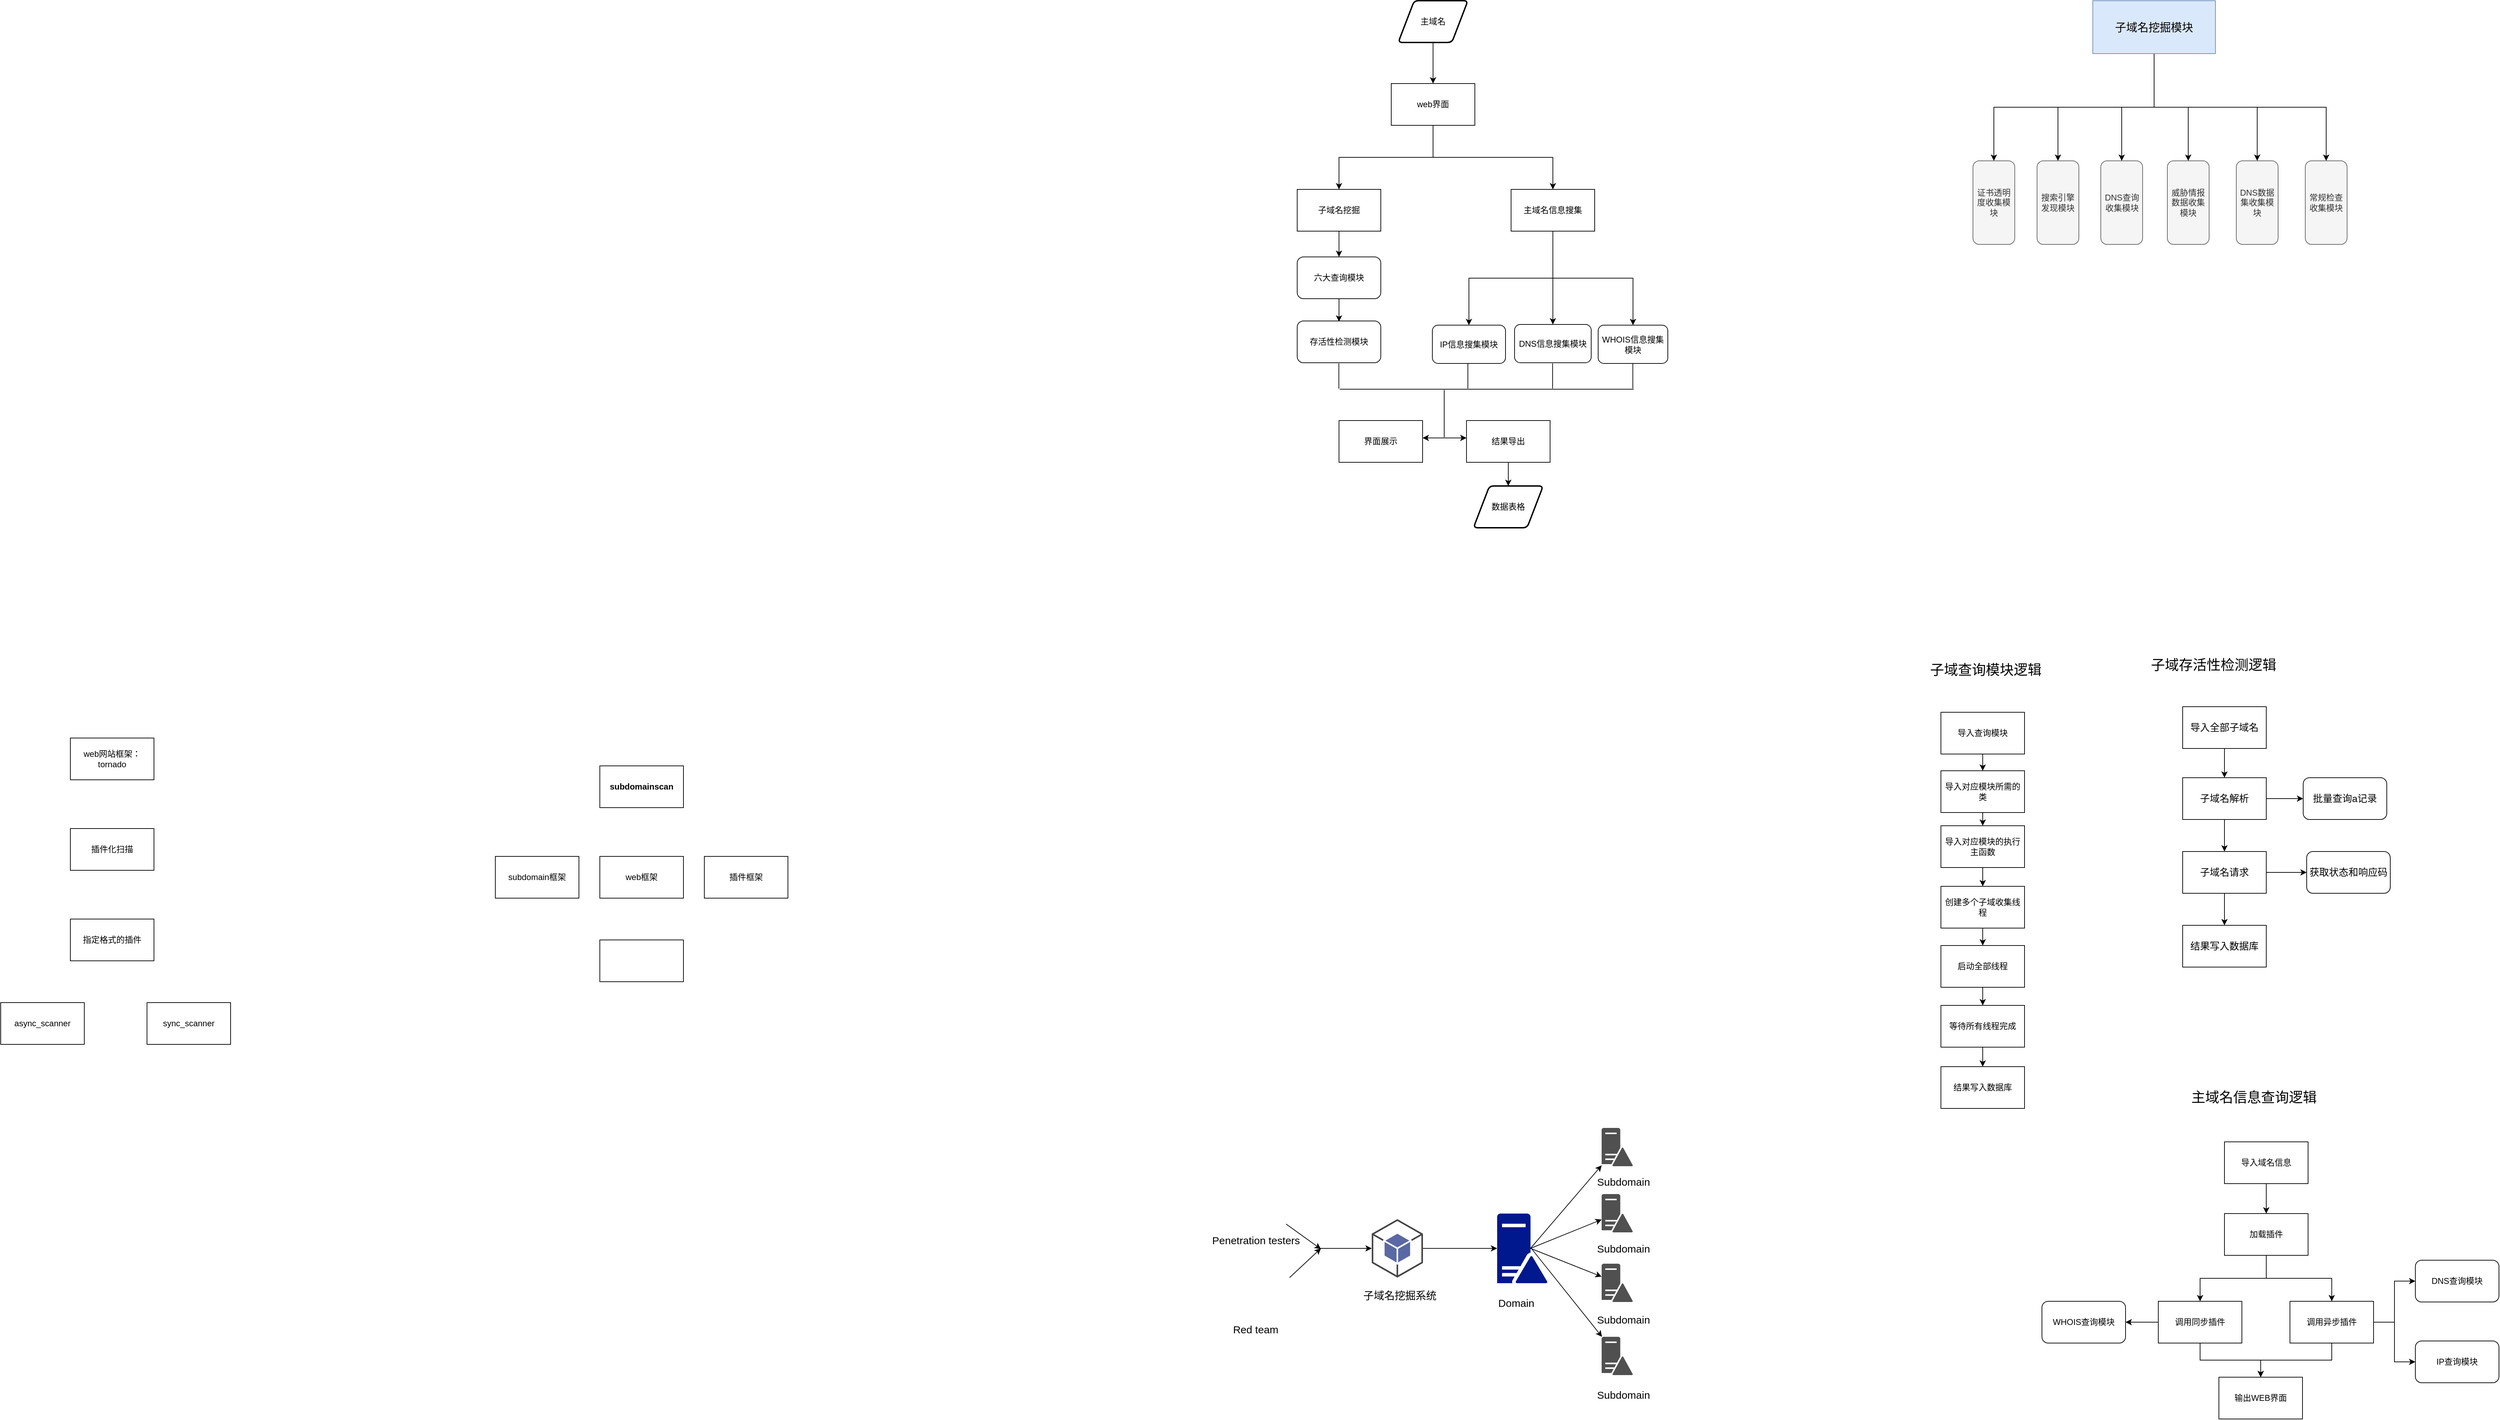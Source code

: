 <mxfile version="14.5.10" type="github">
  <diagram id="-TnqgRemt8iON_DSXshh" name="第 1 页">
    <mxGraphModel dx="1599" dy="2135" grid="0" gridSize="10" guides="1" tooltips="1" connect="1" arrows="0" fold="1" page="1" pageScale="1" pageWidth="827" pageHeight="1169" math="0" shadow="0">
      <root>
        <mxCell id="0" />
        <mxCell id="1" parent="0" />
        <mxCell id="5hHE_V22IZPiuGBWdB13-1" value="subdomain框架" style="rounded=0;whiteSpace=wrap;html=1;" parent="1" vertex="1">
          <mxGeometry x="530" y="350" width="120" height="60" as="geometry" />
        </mxCell>
        <mxCell id="5hHE_V22IZPiuGBWdB13-2" value="&lt;b&gt;subdomainscan&lt;/b&gt;" style="rounded=0;whiteSpace=wrap;html=1;" parent="1" vertex="1">
          <mxGeometry x="680" y="220" width="120" height="60" as="geometry" />
        </mxCell>
        <mxCell id="5hHE_V22IZPiuGBWdB13-3" value="web网站框架：tornado" style="rounded=0;whiteSpace=wrap;html=1;" parent="1" vertex="1">
          <mxGeometry x="-80" y="180" width="120" height="60" as="geometry" />
        </mxCell>
        <mxCell id="5hHE_V22IZPiuGBWdB13-4" value="插件化扫描" style="rounded=0;whiteSpace=wrap;html=1;" parent="1" vertex="1">
          <mxGeometry x="-80" y="310" width="120" height="60" as="geometry" />
        </mxCell>
        <mxCell id="5hHE_V22IZPiuGBWdB13-5" value="指定格式的插件" style="rounded=0;whiteSpace=wrap;html=1;" parent="1" vertex="1">
          <mxGeometry x="-80" y="440" width="120" height="60" as="geometry" />
        </mxCell>
        <mxCell id="5hHE_V22IZPiuGBWdB13-6" value="async_scanner" style="rounded=0;whiteSpace=wrap;html=1;" parent="1" vertex="1">
          <mxGeometry x="-180" y="560" width="120" height="60" as="geometry" />
        </mxCell>
        <mxCell id="5hHE_V22IZPiuGBWdB13-7" value="&lt;span&gt;sync_scanner&lt;/span&gt;" style="rounded=0;whiteSpace=wrap;html=1;" parent="1" vertex="1">
          <mxGeometry x="30" y="560" width="120" height="60" as="geometry" />
        </mxCell>
        <mxCell id="2zgNddeZh391g8JpcmfO-1" value="web框架" style="rounded=0;whiteSpace=wrap;html=1;" parent="1" vertex="1">
          <mxGeometry x="680" y="350" width="120" height="60" as="geometry" />
        </mxCell>
        <mxCell id="2zgNddeZh391g8JpcmfO-2" value="插件框架" style="rounded=0;whiteSpace=wrap;html=1;" parent="1" vertex="1">
          <mxGeometry x="830" y="350" width="120" height="60" as="geometry" />
        </mxCell>
        <mxCell id="2zgNddeZh391g8JpcmfO-3" value="" style="rounded=0;whiteSpace=wrap;html=1;" parent="1" vertex="1">
          <mxGeometry x="680" y="470" width="120" height="60" as="geometry" />
        </mxCell>
        <mxCell id="2zgNddeZh391g8JpcmfO-4" value="" style="shape=image;html=1;verticalAlign=top;verticalLabelPosition=bottom;labelBackgroundColor=#ffffff;imageAspect=0;aspect=fixed;image=https://cdn0.iconfinder.com/data/icons/cyber-security-solid-threat-protection/512/Hacker_anonymous-128.png" parent="1" vertex="1">
          <mxGeometry x="1586" y="799" width="80" height="80" as="geometry" />
        </mxCell>
        <mxCell id="2zgNddeZh391g8JpcmfO-5" value="" style="shape=image;html=1;verticalAlign=top;verticalLabelPosition=bottom;labelBackgroundColor=#ffffff;imageAspect=0;aspect=fixed;image=https://cdn0.iconfinder.com/data/icons/kameleon-free-pack/110/Hacker-128.png" parent="1" vertex="1">
          <mxGeometry x="1572" y="920" width="109" height="109" as="geometry" />
        </mxCell>
        <mxCell id="2zgNddeZh391g8JpcmfO-7" value="" style="aspect=fixed;pointerEvents=1;shadow=0;dashed=0;html=1;strokeColor=none;labelPosition=center;verticalLabelPosition=bottom;verticalAlign=top;align=center;fillColor=#00188D;shape=mxgraph.mscae.enterprise.domain_controller" parent="1" vertex="1">
          <mxGeometry x="1968" y="863" width="72" height="100" as="geometry" />
        </mxCell>
        <mxCell id="2zgNddeZh391g8JpcmfO-9" value="" style="pointerEvents=1;shadow=0;dashed=0;html=1;strokeColor=none;fillColor=#505050;labelPosition=center;verticalLabelPosition=bottom;verticalAlign=top;outlineConnect=0;align=center;shape=mxgraph.office.servers.domain_controller;" parent="1" vertex="1">
          <mxGeometry x="2118" y="740" width="45" height="55" as="geometry" />
        </mxCell>
        <mxCell id="2zgNddeZh391g8JpcmfO-10" value="" style="pointerEvents=1;shadow=0;dashed=0;html=1;strokeColor=none;fillColor=#505050;labelPosition=center;verticalLabelPosition=bottom;verticalAlign=top;outlineConnect=0;align=center;shape=mxgraph.office.servers.domain_controller;" parent="1" vertex="1">
          <mxGeometry x="2118" y="1040" width="45" height="55" as="geometry" />
        </mxCell>
        <mxCell id="2zgNddeZh391g8JpcmfO-11" value="" style="pointerEvents=1;shadow=0;dashed=0;html=1;strokeColor=none;fillColor=#505050;labelPosition=center;verticalLabelPosition=bottom;verticalAlign=top;outlineConnect=0;align=center;shape=mxgraph.office.servers.domain_controller;" parent="1" vertex="1">
          <mxGeometry x="2118" y="935" width="45" height="55" as="geometry" />
        </mxCell>
        <mxCell id="2zgNddeZh391g8JpcmfO-12" value="" style="pointerEvents=1;shadow=0;dashed=0;html=1;strokeColor=none;fillColor=#505050;labelPosition=center;verticalLabelPosition=bottom;verticalAlign=top;outlineConnect=0;align=center;shape=mxgraph.office.servers.domain_controller;" parent="1" vertex="1">
          <mxGeometry x="2118" y="835" width="45" height="55" as="geometry" />
        </mxCell>
        <mxCell id="2zgNddeZh391g8JpcmfO-14" value="" style="outlineConnect=0;dashed=0;verticalLabelPosition=bottom;verticalAlign=top;align=center;html=1;shape=mxgraph.aws3.android;fillColor=#5A69A4;gradientColor=none;" parent="1" vertex="1">
          <mxGeometry x="1788" y="871" width="73.5" height="84" as="geometry" />
        </mxCell>
        <mxCell id="2zgNddeZh391g8JpcmfO-15" value="" style="endArrow=classic;html=1;entryX=0;entryY=0.5;entryDx=0;entryDy=0;entryPerimeter=0;" parent="1" target="2zgNddeZh391g8JpcmfO-14" edge="1">
          <mxGeometry width="50" height="50" relative="1" as="geometry">
            <mxPoint x="1713" y="913" as="sourcePoint" />
            <mxPoint x="1906" y="1030" as="targetPoint" />
          </mxGeometry>
        </mxCell>
        <mxCell id="2zgNddeZh391g8JpcmfO-16" value="" style="endArrow=classic;html=1;exitX=1;exitY=1;exitDx=0;exitDy=0;" parent="1" edge="1">
          <mxGeometry width="50" height="50" relative="1" as="geometry">
            <mxPoint x="1665" y="878" as="sourcePoint" />
            <mxPoint x="1715" y="914" as="targetPoint" />
          </mxGeometry>
        </mxCell>
        <mxCell id="2zgNddeZh391g8JpcmfO-17" value="" style="endArrow=classic;html=1;" parent="1" edge="1">
          <mxGeometry width="50" height="50" relative="1" as="geometry">
            <mxPoint x="1670" y="955" as="sourcePoint" />
            <mxPoint x="1715" y="913" as="targetPoint" />
          </mxGeometry>
        </mxCell>
        <mxCell id="2zgNddeZh391g8JpcmfO-18" value="&lt;font style=&quot;font-size: 15px&quot;&gt;Red team&lt;/font&gt;" style="text;html=1;strokeColor=none;fillColor=none;align=center;verticalAlign=middle;whiteSpace=wrap;rounded=0;" parent="1" vertex="1">
          <mxGeometry x="1570" y="1009" width="103" height="40" as="geometry" />
        </mxCell>
        <mxCell id="2zgNddeZh391g8JpcmfO-19" value="&lt;font style=&quot;font-size: 15px&quot;&gt;Penetration testers&lt;/font&gt;" style="text;whiteSpace=wrap;html=1;" parent="1" vertex="1">
          <mxGeometry x="1557" y="886" width="166.94" height="36.59" as="geometry" />
        </mxCell>
        <mxCell id="2zgNddeZh391g8JpcmfO-22" value="&lt;font style=&quot;font-size: 15px&quot;&gt;子域名挖掘系统&lt;/font&gt;" style="text;html=1;strokeColor=none;fillColor=none;align=center;verticalAlign=middle;whiteSpace=wrap;rounded=0;" parent="1" vertex="1">
          <mxGeometry x="1760" y="970" width="137.25" height="20" as="geometry" />
        </mxCell>
        <mxCell id="2zgNddeZh391g8JpcmfO-24" value="&lt;font style=&quot;font-size: 15px&quot;&gt;Domain&lt;/font&gt;" style="text;html=1;strokeColor=none;fillColor=none;align=center;verticalAlign=middle;whiteSpace=wrap;rounded=0;" parent="1" vertex="1">
          <mxGeometry x="1927" y="981" width="137.25" height="20" as="geometry" />
        </mxCell>
        <mxCell id="2zgNddeZh391g8JpcmfO-26" value="" style="endArrow=classic;html=1;exitX=1;exitY=0.5;exitDx=0;exitDy=0;exitPerimeter=0;entryX=0;entryY=0.5;entryDx=0;entryDy=0;entryPerimeter=0;" parent="1" source="2zgNddeZh391g8JpcmfO-14" target="2zgNddeZh391g8JpcmfO-7" edge="1">
          <mxGeometry width="50" height="50" relative="1" as="geometry">
            <mxPoint x="1945" y="1015" as="sourcePoint" />
            <mxPoint x="1995" y="965" as="targetPoint" />
          </mxGeometry>
        </mxCell>
        <mxCell id="2zgNddeZh391g8JpcmfO-27" value="&lt;font style=&quot;font-size: 15px&quot;&gt;Subdomain&lt;/font&gt;" style="text;html=1;strokeColor=none;fillColor=none;align=center;verticalAlign=middle;whiteSpace=wrap;rounded=0;" parent="1" vertex="1">
          <mxGeometry x="2081" y="807" width="137.25" height="20" as="geometry" />
        </mxCell>
        <mxCell id="2zgNddeZh391g8JpcmfO-29" value="&lt;font style=&quot;font-size: 15px&quot;&gt;Subdomain&lt;/font&gt;" style="text;html=1;strokeColor=none;fillColor=none;align=center;verticalAlign=middle;whiteSpace=wrap;rounded=0;" parent="1" vertex="1">
          <mxGeometry x="2081" y="1005" width="137.25" height="20" as="geometry" />
        </mxCell>
        <mxCell id="2zgNddeZh391g8JpcmfO-30" value="&lt;font style=&quot;font-size: 15px&quot;&gt;Subdomain&lt;/font&gt;" style="text;html=1;strokeColor=none;fillColor=none;align=center;verticalAlign=middle;whiteSpace=wrap;rounded=0;" parent="1" vertex="1">
          <mxGeometry x="2081" y="902.59" width="137.25" height="20" as="geometry" />
        </mxCell>
        <mxCell id="2zgNddeZh391g8JpcmfO-31" value="&lt;font style=&quot;font-size: 15px&quot;&gt;Subdomain&lt;/font&gt;" style="text;html=1;strokeColor=none;fillColor=none;align=center;verticalAlign=middle;whiteSpace=wrap;rounded=0;" parent="1" vertex="1">
          <mxGeometry x="2081" y="1113" width="137.25" height="20" as="geometry" />
        </mxCell>
        <mxCell id="2zgNddeZh391g8JpcmfO-32" value="" style="endArrow=classic;html=1;exitX=0.665;exitY=0.5;exitDx=0;exitDy=0;exitPerimeter=0;" parent="1" source="2zgNddeZh391g8JpcmfO-7" target="2zgNddeZh391g8JpcmfO-9" edge="1">
          <mxGeometry width="50" height="50" relative="1" as="geometry">
            <mxPoint x="1748" y="1127" as="sourcePoint" />
            <mxPoint x="1798" y="1077" as="targetPoint" />
          </mxGeometry>
        </mxCell>
        <mxCell id="2zgNddeZh391g8JpcmfO-33" value="" style="endArrow=classic;html=1;exitX=0.665;exitY=0.5;exitDx=0;exitDy=0;exitPerimeter=0;" parent="1" source="2zgNddeZh391g8JpcmfO-7" target="2zgNddeZh391g8JpcmfO-12" edge="1">
          <mxGeometry width="50" height="50" relative="1" as="geometry">
            <mxPoint x="1849" y="1103" as="sourcePoint" />
            <mxPoint x="1899" y="1053" as="targetPoint" />
          </mxGeometry>
        </mxCell>
        <mxCell id="2zgNddeZh391g8JpcmfO-34" value="" style="endArrow=classic;html=1;exitX=0.665;exitY=0.5;exitDx=0;exitDy=0;exitPerimeter=0;" parent="1" source="2zgNddeZh391g8JpcmfO-7" target="2zgNddeZh391g8JpcmfO-11" edge="1">
          <mxGeometry width="50" height="50" relative="1" as="geometry">
            <mxPoint x="1846" y="1101" as="sourcePoint" />
            <mxPoint x="1896" y="1051" as="targetPoint" />
          </mxGeometry>
        </mxCell>
        <mxCell id="2zgNddeZh391g8JpcmfO-35" value="" style="endArrow=classic;html=1;" parent="1" target="2zgNddeZh391g8JpcmfO-10" edge="1">
          <mxGeometry width="50" height="50" relative="1" as="geometry">
            <mxPoint x="2017" y="913" as="sourcePoint" />
            <mxPoint x="1880" y="1033" as="targetPoint" />
          </mxGeometry>
        </mxCell>
        <mxCell id="FTzmyQGYdH0gRvFszx5Y-32" style="edgeStyle=orthogonalEdgeStyle;rounded=0;orthogonalLoop=1;jettySize=auto;html=1;exitX=0.5;exitY=1;exitDx=0;exitDy=0;" edge="1" parent="1" source="FTzmyQGYdH0gRvFszx5Y-19" target="FTzmyQGYdH0gRvFszx5Y-21">
          <mxGeometry relative="1" as="geometry" />
        </mxCell>
        <mxCell id="FTzmyQGYdH0gRvFszx5Y-33" style="edgeStyle=orthogonalEdgeStyle;rounded=0;orthogonalLoop=1;jettySize=auto;html=1;exitX=0.5;exitY=1;exitDx=0;exitDy=0;" edge="1" parent="1" source="FTzmyQGYdH0gRvFszx5Y-19" target="FTzmyQGYdH0gRvFszx5Y-20">
          <mxGeometry relative="1" as="geometry" />
        </mxCell>
        <mxCell id="FTzmyQGYdH0gRvFszx5Y-19" value="web界面" style="rounded=0;whiteSpace=wrap;html=1;" vertex="1" parent="1">
          <mxGeometry x="1816" y="-760" width="120" height="60" as="geometry" />
        </mxCell>
        <mxCell id="FTzmyQGYdH0gRvFszx5Y-42" style="edgeStyle=orthogonalEdgeStyle;rounded=0;orthogonalLoop=1;jettySize=auto;html=1;entryX=0.5;entryY=0;entryDx=0;entryDy=0;" edge="1" parent="1" source="FTzmyQGYdH0gRvFszx5Y-20" target="FTzmyQGYdH0gRvFszx5Y-41">
          <mxGeometry relative="1" as="geometry" />
        </mxCell>
        <mxCell id="FTzmyQGYdH0gRvFszx5Y-20" value="子域名挖掘" style="rounded=0;whiteSpace=wrap;html=1;" vertex="1" parent="1">
          <mxGeometry x="1681" y="-608" width="120" height="60" as="geometry" />
        </mxCell>
        <mxCell id="FTzmyQGYdH0gRvFszx5Y-38" style="edgeStyle=orthogonalEdgeStyle;rounded=0;orthogonalLoop=1;jettySize=auto;html=1;exitX=0.5;exitY=1;exitDx=0;exitDy=0;" edge="1" parent="1" source="FTzmyQGYdH0gRvFszx5Y-21" target="FTzmyQGYdH0gRvFszx5Y-35">
          <mxGeometry relative="1" as="geometry" />
        </mxCell>
        <mxCell id="FTzmyQGYdH0gRvFszx5Y-39" style="edgeStyle=orthogonalEdgeStyle;rounded=0;orthogonalLoop=1;jettySize=auto;html=1;entryX=0.5;entryY=0;entryDx=0;entryDy=0;" edge="1" parent="1" source="FTzmyQGYdH0gRvFszx5Y-21" target="FTzmyQGYdH0gRvFszx5Y-36">
          <mxGeometry relative="1" as="geometry" />
        </mxCell>
        <mxCell id="FTzmyQGYdH0gRvFszx5Y-40" style="edgeStyle=orthogonalEdgeStyle;rounded=0;orthogonalLoop=1;jettySize=auto;html=1;exitX=0.5;exitY=1;exitDx=0;exitDy=0;" edge="1" parent="1" source="FTzmyQGYdH0gRvFszx5Y-21" target="FTzmyQGYdH0gRvFszx5Y-37">
          <mxGeometry relative="1" as="geometry" />
        </mxCell>
        <mxCell id="FTzmyQGYdH0gRvFszx5Y-21" value="主域名信息搜集" style="rounded=0;whiteSpace=wrap;html=1;" vertex="1" parent="1">
          <mxGeometry x="1988" y="-608" width="120" height="60" as="geometry" />
        </mxCell>
        <mxCell id="FTzmyQGYdH0gRvFszx5Y-50" style="edgeStyle=orthogonalEdgeStyle;rounded=0;orthogonalLoop=1;jettySize=auto;html=1;entryX=0.5;entryY=0;entryDx=0;entryDy=0;" edge="1" parent="1" source="FTzmyQGYdH0gRvFszx5Y-23" target="FTzmyQGYdH0gRvFszx5Y-49">
          <mxGeometry relative="1" as="geometry" />
        </mxCell>
        <mxCell id="FTzmyQGYdH0gRvFszx5Y-23" value="结果导出" style="rounded=0;whiteSpace=wrap;html=1;" vertex="1" parent="1">
          <mxGeometry x="1924" y="-276" width="120" height="60" as="geometry" />
        </mxCell>
        <mxCell id="FTzmyQGYdH0gRvFszx5Y-24" value="界面展示" style="rounded=0;whiteSpace=wrap;html=1;" vertex="1" parent="1">
          <mxGeometry x="1741" y="-276" width="120" height="60" as="geometry" />
        </mxCell>
        <mxCell id="FTzmyQGYdH0gRvFszx5Y-31" style="edgeStyle=orthogonalEdgeStyle;rounded=0;orthogonalLoop=1;jettySize=auto;html=1;entryX=0.5;entryY=0;entryDx=0;entryDy=0;" edge="1" parent="1" source="FTzmyQGYdH0gRvFszx5Y-26" target="FTzmyQGYdH0gRvFszx5Y-19">
          <mxGeometry relative="1" as="geometry" />
        </mxCell>
        <mxCell id="FTzmyQGYdH0gRvFszx5Y-26" value="主域名" style="shape=parallelogram;html=1;strokeWidth=2;perimeter=parallelogramPerimeter;whiteSpace=wrap;rounded=1;arcSize=12;size=0.23;" vertex="1" parent="1">
          <mxGeometry x="1826" y="-879" width="100" height="60" as="geometry" />
        </mxCell>
        <mxCell id="FTzmyQGYdH0gRvFszx5Y-35" value="IP信息搜集模块" style="rounded=1;whiteSpace=wrap;html=1;" vertex="1" parent="1">
          <mxGeometry x="1875" y="-413" width="105" height="55" as="geometry" />
        </mxCell>
        <mxCell id="FTzmyQGYdH0gRvFszx5Y-36" value="DNS信息搜集模块" style="rounded=1;whiteSpace=wrap;html=1;" vertex="1" parent="1">
          <mxGeometry x="1993" y="-414" width="110" height="55" as="geometry" />
        </mxCell>
        <mxCell id="FTzmyQGYdH0gRvFszx5Y-37" value="WHOIS信息搜集模块" style="rounded=1;whiteSpace=wrap;html=1;" vertex="1" parent="1">
          <mxGeometry x="2113" y="-413" width="100" height="55" as="geometry" />
        </mxCell>
        <mxCell id="FTzmyQGYdH0gRvFszx5Y-43" style="edgeStyle=orthogonalEdgeStyle;rounded=0;orthogonalLoop=1;jettySize=auto;html=1;" edge="1" parent="1" source="FTzmyQGYdH0gRvFszx5Y-41">
          <mxGeometry relative="1" as="geometry">
            <mxPoint x="1741" y="-418" as="targetPoint" />
          </mxGeometry>
        </mxCell>
        <mxCell id="FTzmyQGYdH0gRvFszx5Y-41" value="六大查询模块" style="rounded=1;whiteSpace=wrap;html=1;" vertex="1" parent="1">
          <mxGeometry x="1681" y="-511" width="120" height="60" as="geometry" />
        </mxCell>
        <mxCell id="FTzmyQGYdH0gRvFszx5Y-49" value="数据表格" style="shape=parallelogram;html=1;strokeWidth=2;perimeter=parallelogramPerimeter;whiteSpace=wrap;rounded=1;arcSize=12;size=0.23;" vertex="1" parent="1">
          <mxGeometry x="1934" y="-182" width="100" height="60" as="geometry" />
        </mxCell>
        <mxCell id="FTzmyQGYdH0gRvFszx5Y-52" value="" style="endArrow=none;html=1;" edge="1" parent="1">
          <mxGeometry width="50" height="50" relative="1" as="geometry">
            <mxPoint x="1892" y="-252" as="sourcePoint" />
            <mxPoint x="1892" y="-320" as="targetPoint" />
          </mxGeometry>
        </mxCell>
        <mxCell id="FTzmyQGYdH0gRvFszx5Y-57" value="" style="endArrow=none;html=1;strokeColor=#000000;" edge="1" parent="1">
          <mxGeometry width="50" height="50" relative="1" as="geometry">
            <mxPoint x="1742" y="-321" as="sourcePoint" />
            <mxPoint x="2164" y="-321" as="targetPoint" />
          </mxGeometry>
        </mxCell>
        <mxCell id="FTzmyQGYdH0gRvFszx5Y-58" value="" style="endArrow=none;html=1;strokeColor=#000000;" edge="1" parent="1">
          <mxGeometry width="50" height="50" relative="1" as="geometry">
            <mxPoint x="1926" y="-322" as="sourcePoint" />
            <mxPoint x="1926" y="-358" as="targetPoint" />
          </mxGeometry>
        </mxCell>
        <mxCell id="FTzmyQGYdH0gRvFszx5Y-59" value="" style="endArrow=none;html=1;strokeColor=#000000;" edge="1" parent="1">
          <mxGeometry width="50" height="50" relative="1" as="geometry">
            <mxPoint x="2162.76" y="-322" as="sourcePoint" />
            <mxPoint x="2162.76" y="-358" as="targetPoint" />
          </mxGeometry>
        </mxCell>
        <mxCell id="FTzmyQGYdH0gRvFszx5Y-60" value="" style="endArrow=none;html=1;strokeColor=#000000;" edge="1" parent="1">
          <mxGeometry width="50" height="50" relative="1" as="geometry">
            <mxPoint x="2047.58" y="-322" as="sourcePoint" />
            <mxPoint x="2047.58" y="-358" as="targetPoint" />
          </mxGeometry>
        </mxCell>
        <mxCell id="FTzmyQGYdH0gRvFszx5Y-61" value="" style="endArrow=none;html=1;strokeColor=#000000;" edge="1" parent="1">
          <mxGeometry width="50" height="50" relative="1" as="geometry">
            <mxPoint x="1740.8" y="-322" as="sourcePoint" />
            <mxPoint x="1740.8" y="-358" as="targetPoint" />
          </mxGeometry>
        </mxCell>
        <mxCell id="FTzmyQGYdH0gRvFszx5Y-62" value="" style="endArrow=classic;html=1;strokeColor=#000000;" edge="1" parent="1">
          <mxGeometry width="50" height="50" relative="1" as="geometry">
            <mxPoint x="1898" y="-251" as="sourcePoint" />
            <mxPoint x="1861" y="-251" as="targetPoint" />
          </mxGeometry>
        </mxCell>
        <mxCell id="FTzmyQGYdH0gRvFszx5Y-63" value="" style="endArrow=classic;html=1;strokeColor=#000000;" edge="1" parent="1">
          <mxGeometry width="50" height="50" relative="1" as="geometry">
            <mxPoint x="1887" y="-251" as="sourcePoint" />
            <mxPoint x="1924" y="-251" as="targetPoint" />
          </mxGeometry>
        </mxCell>
        <mxCell id="FTzmyQGYdH0gRvFszx5Y-64" value="证书透明度收集模块" style="rounded=1;whiteSpace=wrap;html=1;direction=south;fillColor=#f5f5f5;strokeColor=#666666;fontColor=#333333;" vertex="1" parent="1">
          <mxGeometry x="2651" y="-649" width="60" height="120" as="geometry" />
        </mxCell>
        <mxCell id="FTzmyQGYdH0gRvFszx5Y-72" style="edgeStyle=elbowEdgeStyle;rounded=0;orthogonalLoop=1;jettySize=auto;html=1;exitX=0.5;exitY=1;exitDx=0;exitDy=0;entryX=0;entryY=0.5;entryDx=0;entryDy=0;startArrow=none;startFill=0;endArrow=classic;endFill=1;strokeColor=#000000;elbow=vertical;" edge="1" parent="1" source="FTzmyQGYdH0gRvFszx5Y-65" target="FTzmyQGYdH0gRvFszx5Y-64">
          <mxGeometry relative="1" as="geometry" />
        </mxCell>
        <mxCell id="FTzmyQGYdH0gRvFszx5Y-73" style="edgeStyle=elbowEdgeStyle;rounded=0;orthogonalLoop=1;jettySize=auto;elbow=vertical;html=1;exitX=0.5;exitY=1;exitDx=0;exitDy=0;entryX=0;entryY=0.5;entryDx=0;entryDy=0;startArrow=none;startFill=0;endArrow=classic;endFill=1;strokeColor=#000000;" edge="1" parent="1" source="FTzmyQGYdH0gRvFszx5Y-65" target="FTzmyQGYdH0gRvFszx5Y-70">
          <mxGeometry relative="1" as="geometry" />
        </mxCell>
        <mxCell id="FTzmyQGYdH0gRvFszx5Y-74" style="edgeStyle=elbowEdgeStyle;rounded=0;orthogonalLoop=1;jettySize=auto;elbow=vertical;html=1;exitX=0.5;exitY=1;exitDx=0;exitDy=0;entryX=0;entryY=0.5;entryDx=0;entryDy=0;startArrow=none;startFill=0;endArrow=classic;endFill=1;strokeColor=#000000;" edge="1" parent="1" source="FTzmyQGYdH0gRvFszx5Y-65" target="FTzmyQGYdH0gRvFszx5Y-69">
          <mxGeometry relative="1" as="geometry" />
        </mxCell>
        <mxCell id="FTzmyQGYdH0gRvFszx5Y-75" style="edgeStyle=elbowEdgeStyle;rounded=0;orthogonalLoop=1;jettySize=auto;elbow=vertical;html=1;exitX=0.5;exitY=1;exitDx=0;exitDy=0;startArrow=none;startFill=0;endArrow=classic;endFill=1;strokeColor=#000000;" edge="1" parent="1" source="FTzmyQGYdH0gRvFszx5Y-65" target="FTzmyQGYdH0gRvFszx5Y-68">
          <mxGeometry relative="1" as="geometry" />
        </mxCell>
        <mxCell id="FTzmyQGYdH0gRvFszx5Y-76" style="edgeStyle=elbowEdgeStyle;rounded=0;orthogonalLoop=1;jettySize=auto;elbow=vertical;html=1;exitX=0.5;exitY=1;exitDx=0;exitDy=0;startArrow=none;startFill=0;endArrow=classic;endFill=1;strokeColor=#000000;" edge="1" parent="1" source="FTzmyQGYdH0gRvFszx5Y-65" target="FTzmyQGYdH0gRvFszx5Y-67">
          <mxGeometry relative="1" as="geometry" />
        </mxCell>
        <mxCell id="FTzmyQGYdH0gRvFszx5Y-77" style="edgeStyle=elbowEdgeStyle;rounded=0;orthogonalLoop=1;jettySize=auto;elbow=vertical;html=1;exitX=0.5;exitY=1;exitDx=0;exitDy=0;entryX=0;entryY=0.5;entryDx=0;entryDy=0;startArrow=none;startFill=0;endArrow=classic;endFill=1;strokeColor=#000000;" edge="1" parent="1" source="FTzmyQGYdH0gRvFszx5Y-65" target="FTzmyQGYdH0gRvFszx5Y-66">
          <mxGeometry relative="1" as="geometry" />
        </mxCell>
        <mxCell id="FTzmyQGYdH0gRvFszx5Y-65" value="&lt;span&gt;&lt;font style=&quot;font-size: 16px&quot;&gt;子域名挖掘模块&lt;/font&gt;&lt;/span&gt;" style="rounded=0;whiteSpace=wrap;html=1;fillColor=#dae8fc;strokeColor=#6c8ebf;" vertex="1" parent="1">
          <mxGeometry x="2823" y="-879" width="176" height="76" as="geometry" />
        </mxCell>
        <mxCell id="FTzmyQGYdH0gRvFszx5Y-66" value="常规检查收集模块" style="rounded=1;whiteSpace=wrap;html=1;direction=south;fillColor=#f5f5f5;strokeColor=#666666;fontColor=#333333;" vertex="1" parent="1">
          <mxGeometry x="3128" y="-649" width="60" height="120" as="geometry" />
        </mxCell>
        <mxCell id="FTzmyQGYdH0gRvFszx5Y-67" value="&lt;span style=&quot;font-weight: normal&quot;&gt;DNS数据集收集模块&lt;/span&gt;" style="rounded=1;whiteSpace=wrap;html=1;fontStyle=1;direction=south;fillColor=#f5f5f5;strokeColor=#666666;fontColor=#333333;" vertex="1" parent="1">
          <mxGeometry x="3029" y="-649" width="60" height="120" as="geometry" />
        </mxCell>
        <mxCell id="FTzmyQGYdH0gRvFszx5Y-68" value="威胁情报数据收集模块" style="rounded=1;whiteSpace=wrap;html=1;fontStyle=0;direction=south;fillColor=#f5f5f5;strokeColor=#666666;fontColor=#333333;" vertex="1" parent="1">
          <mxGeometry x="2930" y="-649" width="60" height="120" as="geometry" />
        </mxCell>
        <mxCell id="FTzmyQGYdH0gRvFszx5Y-69" value="DNS查询收集模块" style="rounded=1;whiteSpace=wrap;html=1;direction=south;fillColor=#f5f5f5;strokeColor=#666666;fontColor=#333333;" vertex="1" parent="1">
          <mxGeometry x="2834.5" y="-649" width="60" height="120" as="geometry" />
        </mxCell>
        <mxCell id="FTzmyQGYdH0gRvFszx5Y-70" value="搜索引擎发现模块" style="rounded=1;whiteSpace=wrap;html=1;fontStyle=0;direction=south;fillColor=#f5f5f5;strokeColor=#666666;fontColor=#333333;" vertex="1" parent="1">
          <mxGeometry x="2743" y="-649" width="60" height="120" as="geometry" />
        </mxCell>
        <mxCell id="FTzmyQGYdH0gRvFszx5Y-78" value="&lt;span&gt;存活性检测模块&lt;/span&gt;" style="rounded=1;whiteSpace=wrap;html=1;" vertex="1" parent="1">
          <mxGeometry x="1681" y="-419" width="120" height="60" as="geometry" />
        </mxCell>
        <mxCell id="FTzmyQGYdH0gRvFszx5Y-100" style="edgeStyle=elbowEdgeStyle;rounded=0;orthogonalLoop=1;jettySize=auto;elbow=vertical;html=1;exitX=0.5;exitY=1;exitDx=0;exitDy=0;entryX=0.5;entryY=0;entryDx=0;entryDy=0;startArrow=none;startFill=0;endArrow=classic;endFill=1;strokeColor=#000000;" edge="1" parent="1" source="FTzmyQGYdH0gRvFszx5Y-79" target="FTzmyQGYdH0gRvFszx5Y-81">
          <mxGeometry relative="1" as="geometry" />
        </mxCell>
        <mxCell id="FTzmyQGYdH0gRvFszx5Y-79" value="导入查询模块" style="rounded=0;whiteSpace=wrap;html=1;" vertex="1" parent="1">
          <mxGeometry x="2605" y="143" width="120" height="60" as="geometry" />
        </mxCell>
        <mxCell id="FTzmyQGYdH0gRvFszx5Y-102" style="edgeStyle=elbowEdgeStyle;rounded=0;orthogonalLoop=1;jettySize=auto;elbow=vertical;html=1;exitX=0.5;exitY=1;exitDx=0;exitDy=0;startArrow=none;startFill=0;endArrow=classic;endFill=1;strokeColor=#000000;" edge="1" parent="1" source="FTzmyQGYdH0gRvFszx5Y-80" target="FTzmyQGYdH0gRvFszx5Y-82">
          <mxGeometry relative="1" as="geometry" />
        </mxCell>
        <mxCell id="FTzmyQGYdH0gRvFszx5Y-80" value="导入对应模块的执行主函数" style="rounded=0;whiteSpace=wrap;html=1;" vertex="1" parent="1">
          <mxGeometry x="2605" y="306" width="120" height="60" as="geometry" />
        </mxCell>
        <mxCell id="FTzmyQGYdH0gRvFszx5Y-101" style="edgeStyle=elbowEdgeStyle;rounded=0;orthogonalLoop=1;jettySize=auto;elbow=vertical;html=1;exitX=0.5;exitY=1;exitDx=0;exitDy=0;entryX=0.5;entryY=0;entryDx=0;entryDy=0;startArrow=none;startFill=0;endArrow=classic;endFill=1;strokeColor=#000000;" edge="1" parent="1" source="FTzmyQGYdH0gRvFszx5Y-81" target="FTzmyQGYdH0gRvFszx5Y-80">
          <mxGeometry relative="1" as="geometry" />
        </mxCell>
        <mxCell id="FTzmyQGYdH0gRvFszx5Y-81" value="导入对应模块所需的类" style="rounded=0;whiteSpace=wrap;html=1;" vertex="1" parent="1">
          <mxGeometry x="2605" y="227" width="120" height="60" as="geometry" />
        </mxCell>
        <mxCell id="FTzmyQGYdH0gRvFszx5Y-103" style="edgeStyle=elbowEdgeStyle;rounded=0;orthogonalLoop=1;jettySize=auto;elbow=vertical;html=1;exitX=0.5;exitY=1;exitDx=0;exitDy=0;entryX=0.5;entryY=0;entryDx=0;entryDy=0;startArrow=none;startFill=0;endArrow=classic;endFill=1;strokeColor=#000000;" edge="1" parent="1" source="FTzmyQGYdH0gRvFszx5Y-82" target="FTzmyQGYdH0gRvFszx5Y-83">
          <mxGeometry relative="1" as="geometry" />
        </mxCell>
        <mxCell id="FTzmyQGYdH0gRvFszx5Y-82" value="创建多个子域收集线程" style="rounded=0;whiteSpace=wrap;html=1;" vertex="1" parent="1">
          <mxGeometry x="2605" y="393" width="120" height="60" as="geometry" />
        </mxCell>
        <mxCell id="FTzmyQGYdH0gRvFszx5Y-104" style="edgeStyle=elbowEdgeStyle;rounded=0;orthogonalLoop=1;jettySize=auto;elbow=vertical;html=1;exitX=0.5;exitY=1;exitDx=0;exitDy=0;entryX=0.5;entryY=0;entryDx=0;entryDy=0;startArrow=none;startFill=0;endArrow=classic;endFill=1;strokeColor=#000000;" edge="1" parent="1" source="FTzmyQGYdH0gRvFszx5Y-83" target="FTzmyQGYdH0gRvFszx5Y-84">
          <mxGeometry relative="1" as="geometry" />
        </mxCell>
        <mxCell id="FTzmyQGYdH0gRvFszx5Y-83" value="启动全部线程" style="rounded=0;whiteSpace=wrap;html=1;" vertex="1" parent="1">
          <mxGeometry x="2605" y="478" width="120" height="60" as="geometry" />
        </mxCell>
        <mxCell id="FTzmyQGYdH0gRvFszx5Y-105" style="edgeStyle=elbowEdgeStyle;rounded=0;orthogonalLoop=1;jettySize=auto;elbow=vertical;html=1;exitX=0.5;exitY=1;exitDx=0;exitDy=0;entryX=0.5;entryY=0;entryDx=0;entryDy=0;startArrow=none;startFill=0;endArrow=classic;endFill=1;strokeColor=#000000;" edge="1" parent="1" source="FTzmyQGYdH0gRvFszx5Y-84" target="FTzmyQGYdH0gRvFszx5Y-85">
          <mxGeometry relative="1" as="geometry" />
        </mxCell>
        <mxCell id="FTzmyQGYdH0gRvFszx5Y-84" value="等待所有线程完成" style="rounded=0;whiteSpace=wrap;html=1;" vertex="1" parent="1">
          <mxGeometry x="2605" y="564" width="120" height="60" as="geometry" />
        </mxCell>
        <mxCell id="FTzmyQGYdH0gRvFszx5Y-85" value="结果写入数据库" style="rounded=0;whiteSpace=wrap;html=1;" vertex="1" parent="1">
          <mxGeometry x="2605" y="652" width="120" height="60" as="geometry" />
        </mxCell>
        <mxCell id="FTzmyQGYdH0gRvFszx5Y-86" value="&lt;font style=&quot;font-size: 20px&quot;&gt;子域查询模块逻辑&lt;/font&gt;" style="text;html=1;strokeColor=none;fillColor=none;align=center;verticalAlign=middle;whiteSpace=wrap;rounded=0;" vertex="1" parent="1">
          <mxGeometry x="2573" y="54" width="193" height="53" as="geometry" />
        </mxCell>
        <mxCell id="FTzmyQGYdH0gRvFszx5Y-87" value="&lt;font style=&quot;font-size: 20px&quot;&gt;子域存活性检测逻辑&lt;/font&gt;" style="text;html=1;strokeColor=none;fillColor=none;align=center;verticalAlign=middle;whiteSpace=wrap;rounded=0;" vertex="1" parent="1">
          <mxGeometry x="2900" y="47" width="193" height="53" as="geometry" />
        </mxCell>
        <mxCell id="FTzmyQGYdH0gRvFszx5Y-94" style="edgeStyle=elbowEdgeStyle;rounded=0;orthogonalLoop=1;jettySize=auto;elbow=vertical;html=1;exitX=1;exitY=0.5;exitDx=0;exitDy=0;startArrow=none;startFill=0;endArrow=classic;endFill=1;strokeColor=#000000;" edge="1" parent="1" source="FTzmyQGYdH0gRvFszx5Y-88" target="FTzmyQGYdH0gRvFszx5Y-91">
          <mxGeometry relative="1" as="geometry" />
        </mxCell>
        <mxCell id="FTzmyQGYdH0gRvFszx5Y-98" style="edgeStyle=elbowEdgeStyle;rounded=0;orthogonalLoop=1;jettySize=auto;elbow=vertical;html=1;exitX=0.5;exitY=1;exitDx=0;exitDy=0;startArrow=none;startFill=0;endArrow=classic;endFill=1;strokeColor=#000000;" edge="1" parent="1" source="FTzmyQGYdH0gRvFszx5Y-88" target="FTzmyQGYdH0gRvFszx5Y-90">
          <mxGeometry relative="1" as="geometry" />
        </mxCell>
        <mxCell id="FTzmyQGYdH0gRvFszx5Y-88" value="&lt;div style=&quot;text-align: left ; line-height: 1.75&quot;&gt;&lt;font style=&quot;font-size: 14px&quot;&gt;子域名解析&lt;/font&gt;&lt;/div&gt;" style="rounded=0;whiteSpace=wrap;html=1;" vertex="1" parent="1">
          <mxGeometry x="2952" y="237" width="120" height="60" as="geometry" />
        </mxCell>
        <mxCell id="FTzmyQGYdH0gRvFszx5Y-97" style="edgeStyle=elbowEdgeStyle;rounded=0;orthogonalLoop=1;jettySize=auto;elbow=vertical;html=1;exitX=0.5;exitY=1;exitDx=0;exitDy=0;entryX=0.5;entryY=0;entryDx=0;entryDy=0;startArrow=none;startFill=0;endArrow=classic;endFill=1;strokeColor=#000000;" edge="1" parent="1" source="FTzmyQGYdH0gRvFszx5Y-89" target="FTzmyQGYdH0gRvFszx5Y-88">
          <mxGeometry relative="1" as="geometry" />
        </mxCell>
        <mxCell id="FTzmyQGYdH0gRvFszx5Y-89" value="&lt;font style=&quot;font-size: 14px&quot;&gt;导入全部子域名&lt;/font&gt;" style="rounded=0;whiteSpace=wrap;html=1;" vertex="1" parent="1">
          <mxGeometry x="2952" y="135" width="120" height="60" as="geometry" />
        </mxCell>
        <mxCell id="FTzmyQGYdH0gRvFszx5Y-96" style="edgeStyle=elbowEdgeStyle;rounded=0;orthogonalLoop=1;jettySize=auto;elbow=vertical;html=1;exitX=1;exitY=0.5;exitDx=0;exitDy=0;entryX=0;entryY=0.5;entryDx=0;entryDy=0;startArrow=none;startFill=0;endArrow=classic;endFill=1;strokeColor=#000000;" edge="1" parent="1" source="FTzmyQGYdH0gRvFszx5Y-90" target="FTzmyQGYdH0gRvFszx5Y-92">
          <mxGeometry relative="1" as="geometry" />
        </mxCell>
        <mxCell id="FTzmyQGYdH0gRvFszx5Y-99" style="edgeStyle=elbowEdgeStyle;rounded=0;orthogonalLoop=1;jettySize=auto;elbow=vertical;html=1;exitX=0.5;exitY=1;exitDx=0;exitDy=0;startArrow=none;startFill=0;endArrow=classic;endFill=1;strokeColor=#000000;" edge="1" parent="1" source="FTzmyQGYdH0gRvFszx5Y-90" target="FTzmyQGYdH0gRvFszx5Y-93">
          <mxGeometry relative="1" as="geometry" />
        </mxCell>
        <mxCell id="FTzmyQGYdH0gRvFszx5Y-90" value="&lt;div style=&quot;text-align: left ; line-height: 1.75 ; font-size: 14px&quot;&gt;子域名请求&lt;/div&gt;" style="rounded=0;whiteSpace=wrap;html=1;" vertex="1" parent="1">
          <mxGeometry x="2952" y="343" width="120" height="60" as="geometry" />
        </mxCell>
        <mxCell id="FTzmyQGYdH0gRvFszx5Y-91" value="&lt;div style=&quot;text-align: left ; line-height: 1.75 ; font-size: 14px&quot;&gt;批量查询a记录&lt;/div&gt;" style="rounded=1;whiteSpace=wrap;html=1;" vertex="1" parent="1">
          <mxGeometry x="3125" y="237" width="120" height="60" as="geometry" />
        </mxCell>
        <mxCell id="FTzmyQGYdH0gRvFszx5Y-92" value="&lt;div style=&quot;text-align: left ; line-height: 1.75 ; font-size: 14px&quot;&gt;获取状态和响应码&lt;/div&gt;" style="rounded=1;whiteSpace=wrap;html=1;" vertex="1" parent="1">
          <mxGeometry x="3130" y="343" width="120" height="60" as="geometry" />
        </mxCell>
        <mxCell id="FTzmyQGYdH0gRvFszx5Y-93" value="&lt;span style=&quot;font-size: 14px&quot;&gt;结果写入数据库&lt;/span&gt;" style="rounded=0;whiteSpace=wrap;html=1;" vertex="1" parent="1">
          <mxGeometry x="2952" y="449" width="120" height="60" as="geometry" />
        </mxCell>
        <mxCell id="FTzmyQGYdH0gRvFszx5Y-117" style="edgeStyle=elbowEdgeStyle;rounded=0;orthogonalLoop=1;jettySize=auto;elbow=vertical;html=1;exitX=0.5;exitY=1;exitDx=0;exitDy=0;entryX=0.5;entryY=0;entryDx=0;entryDy=0;startArrow=none;startFill=0;endArrow=classic;endFill=1;strokeColor=#000000;" edge="1" parent="1" source="FTzmyQGYdH0gRvFszx5Y-106" target="FTzmyQGYdH0gRvFszx5Y-108">
          <mxGeometry relative="1" as="geometry" />
        </mxCell>
        <mxCell id="FTzmyQGYdH0gRvFszx5Y-106" value="导入域名信息" style="rounded=0;whiteSpace=wrap;html=1;" vertex="1" parent="1">
          <mxGeometry x="3012" y="760" width="120" height="60" as="geometry" />
        </mxCell>
        <mxCell id="FTzmyQGYdH0gRvFszx5Y-107" value="&lt;font style=&quot;font-size: 20px&quot;&gt;主域名信息查询逻辑&lt;/font&gt;" style="text;html=1;strokeColor=none;fillColor=none;align=center;verticalAlign=middle;whiteSpace=wrap;rounded=0;" vertex="1" parent="1">
          <mxGeometry x="2958" y="668" width="193" height="53" as="geometry" />
        </mxCell>
        <mxCell id="FTzmyQGYdH0gRvFszx5Y-118" style="edgeStyle=elbowEdgeStyle;rounded=0;orthogonalLoop=1;jettySize=auto;elbow=vertical;html=1;exitX=0.5;exitY=1;exitDx=0;exitDy=0;startArrow=none;startFill=0;endArrow=classic;endFill=1;strokeColor=#000000;" edge="1" parent="1" source="FTzmyQGYdH0gRvFszx5Y-108" target="FTzmyQGYdH0gRvFszx5Y-109">
          <mxGeometry relative="1" as="geometry" />
        </mxCell>
        <mxCell id="FTzmyQGYdH0gRvFszx5Y-119" style="edgeStyle=elbowEdgeStyle;rounded=0;orthogonalLoop=1;jettySize=auto;elbow=vertical;html=1;exitX=0.5;exitY=1;exitDx=0;exitDy=0;startArrow=none;startFill=0;endArrow=classic;endFill=1;strokeColor=#000000;" edge="1" parent="1" source="FTzmyQGYdH0gRvFszx5Y-108" target="FTzmyQGYdH0gRvFszx5Y-110">
          <mxGeometry relative="1" as="geometry" />
        </mxCell>
        <mxCell id="FTzmyQGYdH0gRvFszx5Y-108" value="加载插件" style="rounded=0;whiteSpace=wrap;html=1;" vertex="1" parent="1">
          <mxGeometry x="3012" y="863" width="120" height="60" as="geometry" />
        </mxCell>
        <mxCell id="FTzmyQGYdH0gRvFszx5Y-122" style="edgeStyle=elbowEdgeStyle;rounded=0;orthogonalLoop=1;jettySize=auto;html=1;exitX=0;exitY=0.5;exitDx=0;exitDy=0;entryX=1;entryY=0.5;entryDx=0;entryDy=0;startArrow=none;startFill=0;endArrow=classic;endFill=1;strokeColor=#000000;" edge="1" parent="1" source="FTzmyQGYdH0gRvFszx5Y-109" target="FTzmyQGYdH0gRvFszx5Y-116">
          <mxGeometry relative="1" as="geometry" />
        </mxCell>
        <mxCell id="FTzmyQGYdH0gRvFszx5Y-124" style="edgeStyle=orthogonalEdgeStyle;rounded=0;orthogonalLoop=1;jettySize=auto;html=1;exitX=0.5;exitY=1;exitDx=0;exitDy=0;entryX=0.5;entryY=0;entryDx=0;entryDy=0;startArrow=none;startFill=0;endArrow=classic;endFill=1;strokeColor=#000000;" edge="1" parent="1" source="FTzmyQGYdH0gRvFszx5Y-109" target="FTzmyQGYdH0gRvFszx5Y-123">
          <mxGeometry relative="1" as="geometry" />
        </mxCell>
        <mxCell id="FTzmyQGYdH0gRvFszx5Y-109" value="调用同步插件" style="rounded=0;whiteSpace=wrap;html=1;" vertex="1" parent="1">
          <mxGeometry x="2917" y="989" width="120" height="60" as="geometry" />
        </mxCell>
        <mxCell id="FTzmyQGYdH0gRvFszx5Y-120" style="edgeStyle=elbowEdgeStyle;rounded=0;orthogonalLoop=1;jettySize=auto;html=1;exitX=1;exitY=0.5;exitDx=0;exitDy=0;entryX=0;entryY=0.5;entryDx=0;entryDy=0;startArrow=none;startFill=0;endArrow=classic;endFill=1;strokeColor=#000000;" edge="1" parent="1" source="FTzmyQGYdH0gRvFszx5Y-110" target="FTzmyQGYdH0gRvFszx5Y-114">
          <mxGeometry relative="1" as="geometry" />
        </mxCell>
        <mxCell id="FTzmyQGYdH0gRvFszx5Y-121" style="edgeStyle=elbowEdgeStyle;rounded=0;orthogonalLoop=1;jettySize=auto;html=1;exitX=1;exitY=0.5;exitDx=0;exitDy=0;entryX=0;entryY=0.5;entryDx=0;entryDy=0;startArrow=none;startFill=0;endArrow=classic;endFill=1;strokeColor=#000000;" edge="1" parent="1" source="FTzmyQGYdH0gRvFszx5Y-110" target="FTzmyQGYdH0gRvFszx5Y-115">
          <mxGeometry relative="1" as="geometry" />
        </mxCell>
        <mxCell id="FTzmyQGYdH0gRvFszx5Y-125" style="edgeStyle=orthogonalEdgeStyle;rounded=0;orthogonalLoop=1;jettySize=auto;html=1;exitX=0.5;exitY=1;exitDx=0;exitDy=0;startArrow=none;startFill=0;endArrow=classic;endFill=1;strokeColor=#000000;" edge="1" parent="1" source="FTzmyQGYdH0gRvFszx5Y-110" target="FTzmyQGYdH0gRvFszx5Y-123">
          <mxGeometry relative="1" as="geometry" />
        </mxCell>
        <mxCell id="FTzmyQGYdH0gRvFszx5Y-110" value="&lt;span&gt;调用异步插件&lt;/span&gt;" style="rounded=0;whiteSpace=wrap;html=1;" vertex="1" parent="1">
          <mxGeometry x="3106" y="989" width="120" height="60" as="geometry" />
        </mxCell>
        <mxCell id="FTzmyQGYdH0gRvFszx5Y-114" value="&lt;span&gt;DNS查询模块&lt;/span&gt;" style="rounded=1;whiteSpace=wrap;html=1;" vertex="1" parent="1">
          <mxGeometry x="3286" y="930" width="120" height="60" as="geometry" />
        </mxCell>
        <mxCell id="FTzmyQGYdH0gRvFszx5Y-115" value="&lt;span&gt;IP查询模块&lt;/span&gt;" style="rounded=1;whiteSpace=wrap;html=1;" vertex="1" parent="1">
          <mxGeometry x="3286" y="1046" width="120" height="60" as="geometry" />
        </mxCell>
        <mxCell id="FTzmyQGYdH0gRvFszx5Y-116" value="&lt;span&gt;WHOIS查询模块&lt;/span&gt;" style="rounded=1;whiteSpace=wrap;html=1;" vertex="1" parent="1">
          <mxGeometry x="2750" y="989" width="120" height="60" as="geometry" />
        </mxCell>
        <mxCell id="FTzmyQGYdH0gRvFszx5Y-123" value="输出WEB界面" style="rounded=0;whiteSpace=wrap;html=1;" vertex="1" parent="1">
          <mxGeometry x="3004" y="1098" width="120" height="60" as="geometry" />
        </mxCell>
      </root>
    </mxGraphModel>
  </diagram>
</mxfile>
